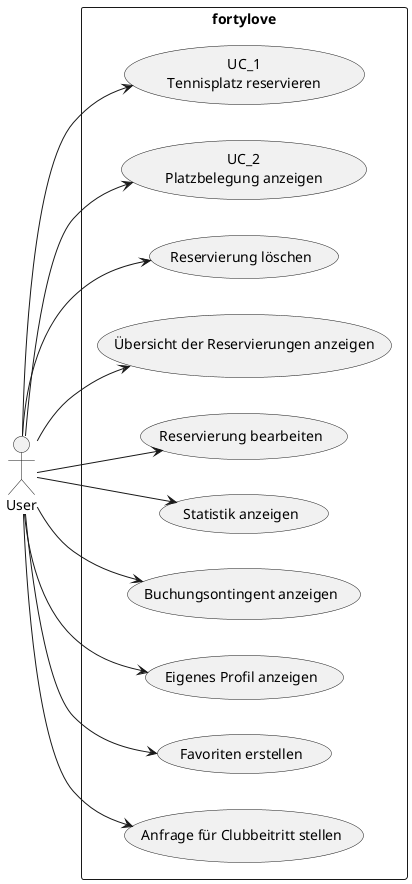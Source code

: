 @startuml
left to right direction
actor "User" as Actor
rectangle fortylove {
    Actor --> (UC_1\nTennisplatz reservieren)
    Actor --> (UC_2\nPlatzbelegung anzeigen)
    Actor --> (Reservierung löschen)
    Actor --> (Übersicht der Reservierungen anzeigen)
    Actor --> (Reservierung bearbeiten)
    Actor --> (Statistik anzeigen)
    Actor --> (Buchungsontingent anzeigen)
    Actor --> (Eigenes Profil anzeigen)
    Actor --> (Favoriten erstellen)
    Actor --> (Anfrage für Clubbeitritt stellen)
}

@enduml

